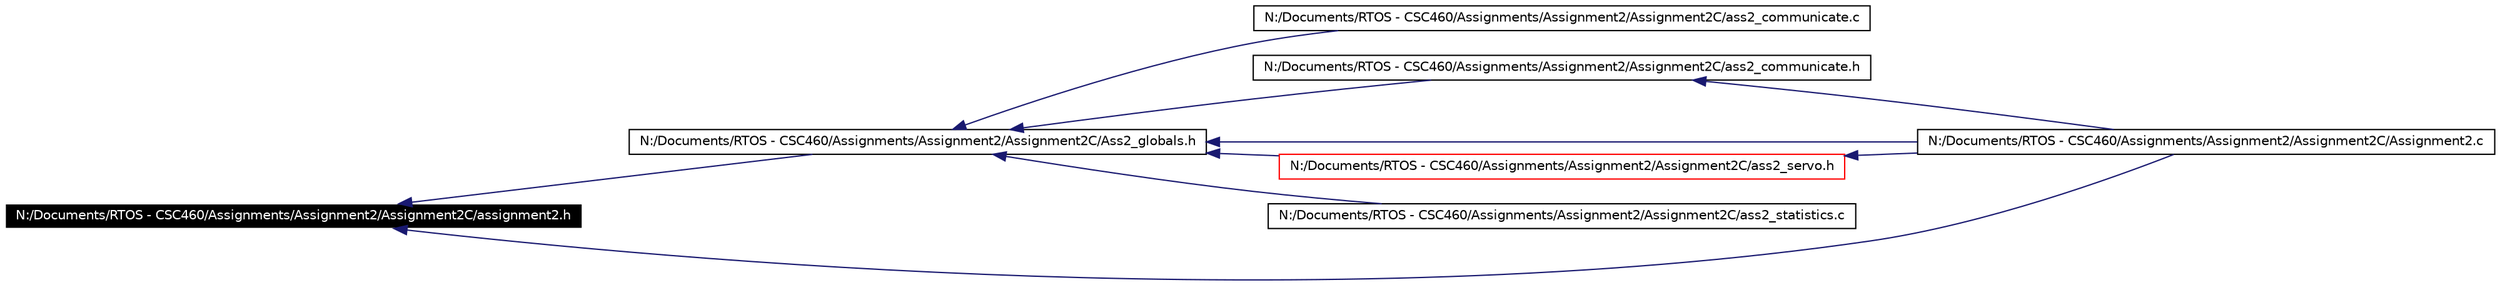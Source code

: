 digraph G
{
  edge [fontname="Helvetica",fontsize=10,labelfontname="Helvetica",labelfontsize=10];
  node [fontname="Helvetica",fontsize=10,shape=record];
  rankdir=LR;
  Node1 [label="N:/Documents/RTOS - CSC460/Assignments/Assignment2/Assignment2C/assignment2.h",height=0.2,width=0.4,color="white", fillcolor="black", style="filled" fontcolor="white"];
  Node1 -> Node2 [dir=back,color="midnightblue",fontsize=10,style="solid",fontname="Helvetica"];
  Node2 [label="N:/Documents/RTOS - CSC460/Assignments/Assignment2/Assignment2C/Ass2_globals.h",height=0.2,width=0.4,color="black", fillcolor="white", style="filled",URL="$_ass2__globals_8h.html"];
  Node2 -> Node3 [dir=back,color="midnightblue",fontsize=10,style="solid",fontname="Helvetica"];
  Node3 [label="N:/Documents/RTOS - CSC460/Assignments/Assignment2/Assignment2C/ass2_communicate.c",height=0.2,width=0.4,color="black", fillcolor="white", style="filled",URL="$ass2__communicate_8c.html"];
  Node2 -> Node4 [dir=back,color="midnightblue",fontsize=10,style="solid",fontname="Helvetica"];
  Node4 [label="N:/Documents/RTOS - CSC460/Assignments/Assignment2/Assignment2C/ass2_communicate.h",height=0.2,width=0.4,color="black", fillcolor="white", style="filled",URL="$ass2__communicate_8h.html"];
  Node4 -> Node5 [dir=back,color="midnightblue",fontsize=10,style="solid",fontname="Helvetica"];
  Node5 [label="N:/Documents/RTOS - CSC460/Assignments/Assignment2/Assignment2C/Assignment2.c",height=0.2,width=0.4,color="black", fillcolor="white", style="filled",URL="$_assignment2_8c.html"];
  Node2 -> Node6 [dir=back,color="midnightblue",fontsize=10,style="solid",fontname="Helvetica"];
  Node6 [label="N:/Documents/RTOS - CSC460/Assignments/Assignment2/Assignment2C/ass2_servo.h",height=0.2,width=0.4,color="red", fillcolor="white", style="filled",URL="$ass2__servo_8h.html"];
  Node6 -> Node5 [dir=back,color="midnightblue",fontsize=10,style="solid",fontname="Helvetica"];
  Node2 -> Node7 [dir=back,color="midnightblue",fontsize=10,style="solid",fontname="Helvetica"];
  Node7 [label="N:/Documents/RTOS - CSC460/Assignments/Assignment2/Assignment2C/ass2_statistics.c",height=0.2,width=0.4,color="black", fillcolor="white", style="filled",URL="$ass2__statistics_8c.html"];
  Node2 -> Node5 [dir=back,color="midnightblue",fontsize=10,style="solid",fontname="Helvetica"];
  Node1 -> Node5 [dir=back,color="midnightblue",fontsize=10,style="solid",fontname="Helvetica"];
}

